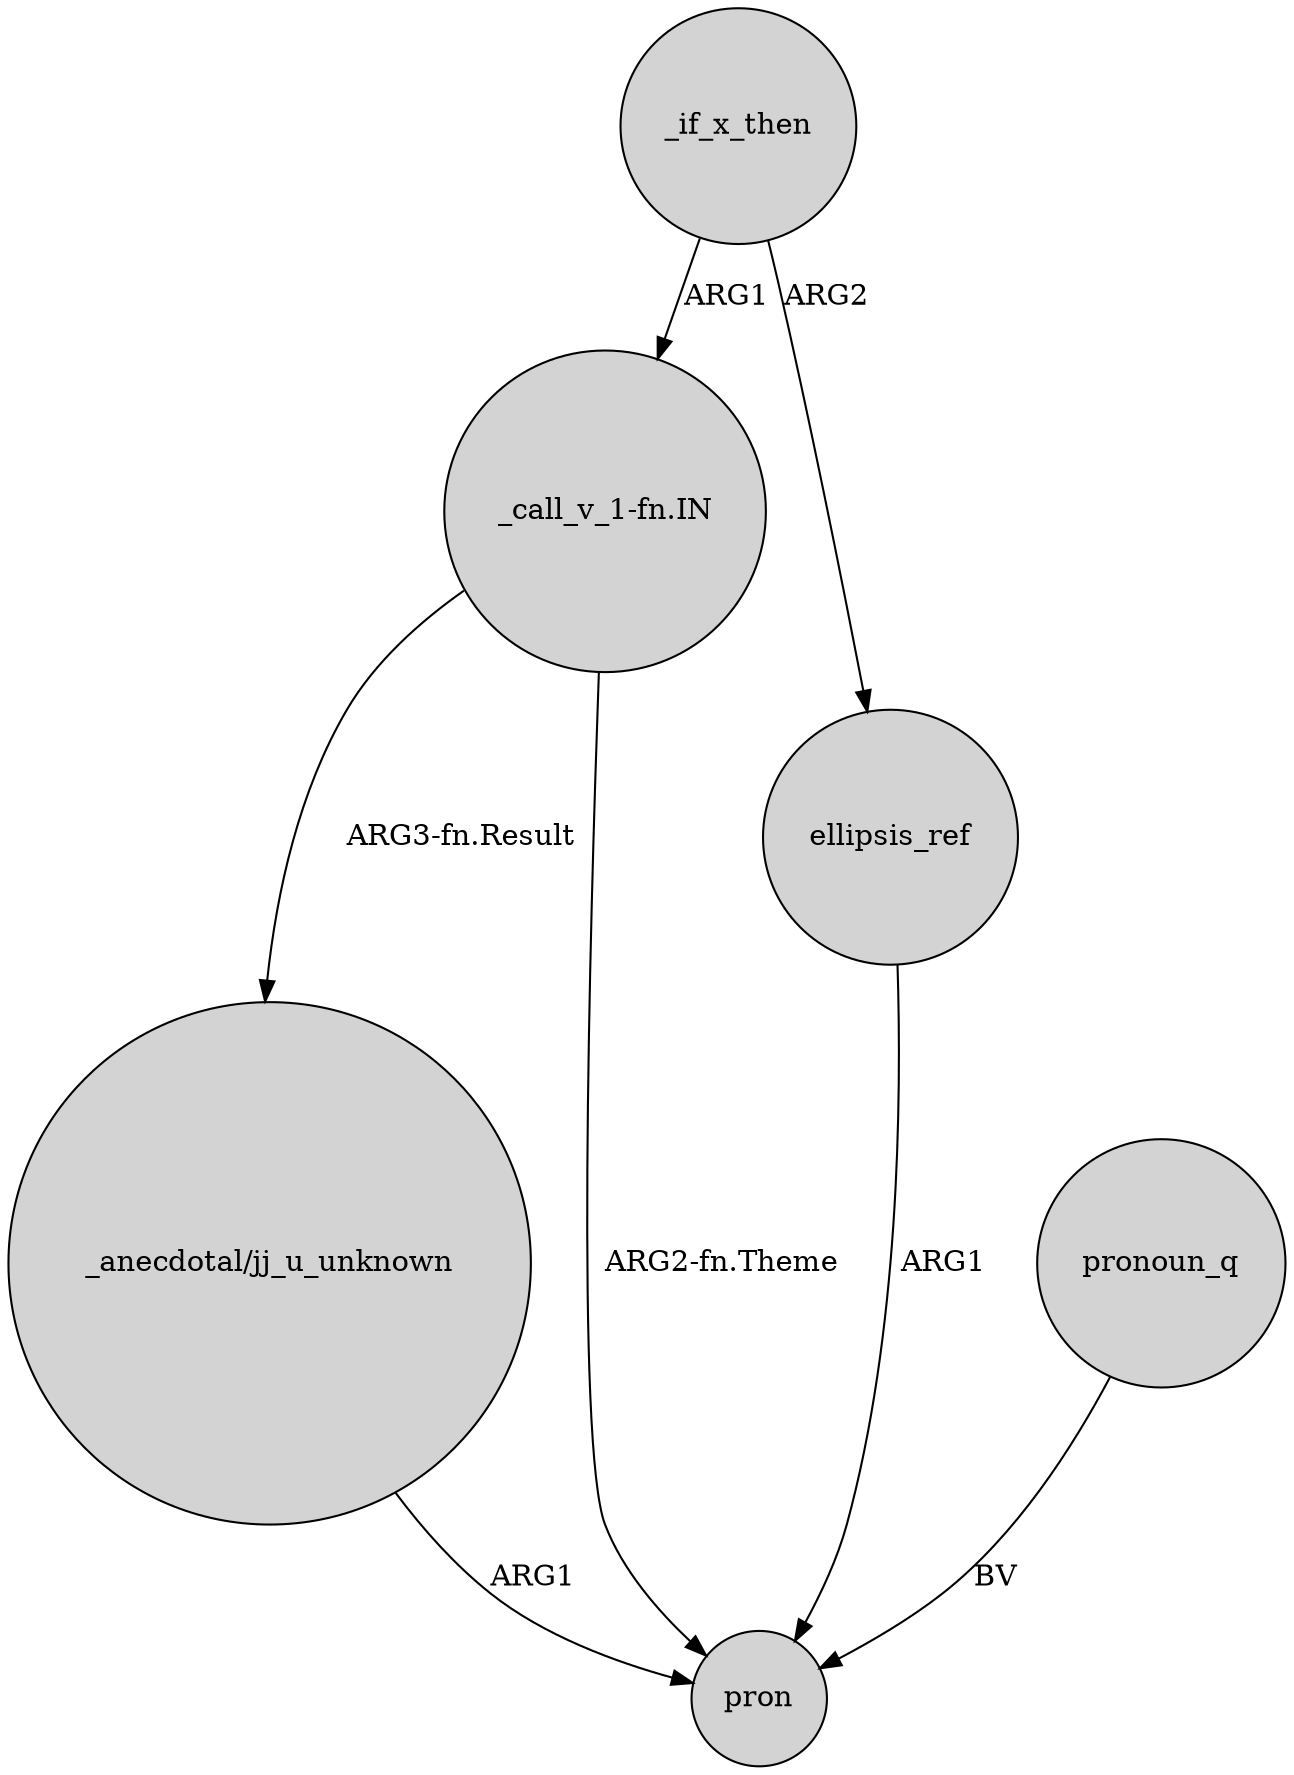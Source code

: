 digraph {
	node [shape=circle style=filled]
	"_call_v_1-fn.IN" -> "_anecdotal/jj_u_unknown" [label="ARG3-fn.Result"]
	"_call_v_1-fn.IN" -> pron [label="ARG2-fn.Theme"]
	"_anecdotal/jj_u_unknown" -> pron [label=ARG1]
	ellipsis_ref -> pron [label=ARG1]
	_if_x_then -> ellipsis_ref [label=ARG2]
	_if_x_then -> "_call_v_1-fn.IN" [label=ARG1]
	pronoun_q -> pron [label=BV]
}
